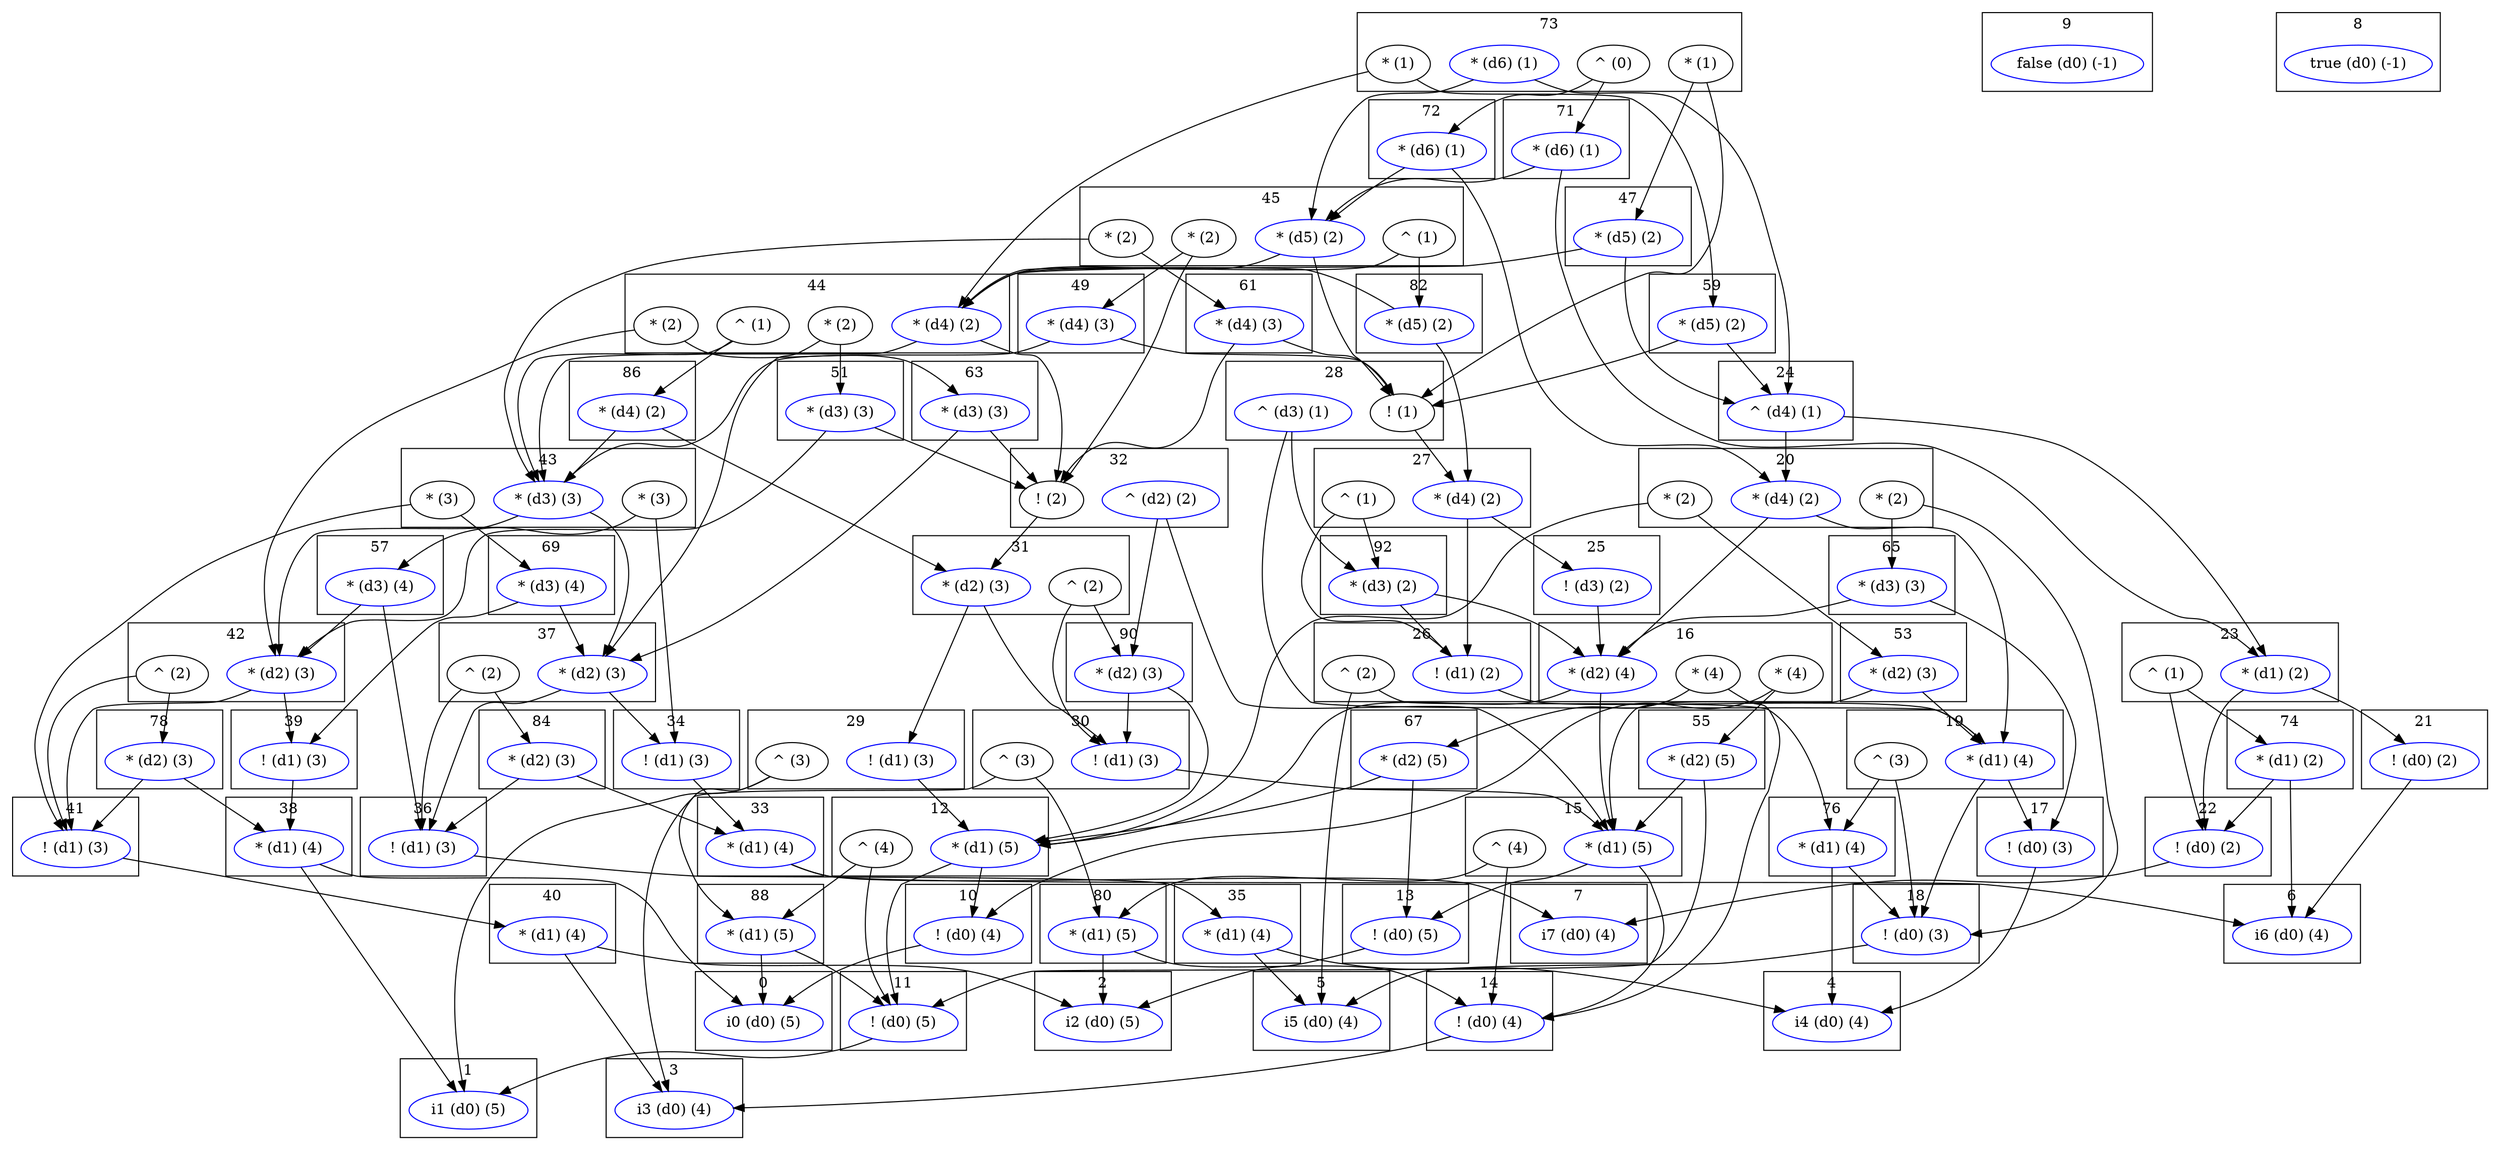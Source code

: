 digraph EGraph {
subgraph cluster_ec0 {
label="0";
"0_0" [color=blue,label="i0 (d0) (5)"];
}
subgraph cluster_ec19 {
label="19";
"19_0" [color=blue,label="* (d1) (4)"];
"19_1" [label="^ (3)"];
}
subgraph cluster_ec73 {
label="73";
"73_0" [color=blue,label="* (d6) (1)"];
"73_1" [label="* (1)"];
"73_2" [label="* (1)"];
"73_3" [label="^ (0)"];
}
subgraph cluster_ec38 {
label="38";
"38_0" [color=blue,label="* (d1) (4)"];
}
subgraph cluster_ec92 {
label="92";
"92_0" [color=blue,label="* (d3) (2)"];
}
subgraph cluster_ec57 {
label="57";
"57_0" [color=blue,label="* (d3) (4)"];
}
subgraph cluster_ec3 {
label="3";
"3_0" [color=blue,label="i3 (d0) (4)"];
}
subgraph cluster_ec76 {
label="76";
"76_0" [color=blue,label="* (d1) (4)"];
}
subgraph cluster_ec22 {
label="22";
"22_0" [color=blue,label="! (d0) (2)"];
}
subgraph cluster_ec41 {
label="41";
"41_0" [color=blue,label="! (d1) (3)"];
}
subgraph cluster_ec6 {
label="6";
"6_0" [color=blue,label="i6 (d0) (4)"];
}
subgraph cluster_ec25 {
label="25";
"25_0" [color=blue,label="! (d3) (2)"];
}
subgraph cluster_ec44 {
label="44";
"44_0" [color=blue,label="* (d4) (2)"];
"44_1" [label="* (2)"];
"44_2" [label="* (2)"];
"44_3" [label="^ (1)"];
}
subgraph cluster_ec63 {
label="63";
"63_0" [color=blue,label="* (d3) (3)"];
}
subgraph cluster_ec9 {
label="9";
"9_0" [color=blue,label="false (d0) (-1)"];
}
subgraph cluster_ec82 {
label="82";
"82_0" [color=blue,label="* (d5) (2)"];
}
subgraph cluster_ec28 {
label="28";
"28_0" [label="! (1)"];
"28_1" [color=blue,label="^ (d3) (1)"];
}
subgraph cluster_ec47 {
label="47";
"47_0" [color=blue,label="* (d5) (2)"];
}
subgraph cluster_ec12 {
label="12";
"12_0" [color=blue,label="* (d1) (5)"];
"12_1" [label="^ (4)"];
}
subgraph cluster_ec31 {
label="31";
"31_0" [color=blue,label="* (d2) (3)"];
"31_1" [label="^ (2)"];
}
subgraph cluster_ec69 {
label="69";
"69_0" [color=blue,label="* (d3) (4)"];
}
subgraph cluster_ec15 {
label="15";
"15_0" [color=blue,label="* (d1) (5)"];
"15_1" [label="^ (4)"];
}
subgraph cluster_ec88 {
label="88";
"88_0" [color=blue,label="* (d1) (5)"];
}
subgraph cluster_ec34 {
label="34";
"34_0" [color=blue,label="! (d1) (3)"];
}
subgraph cluster_ec53 {
label="53";
"53_0" [color=blue,label="* (d2) (3)"];
}
subgraph cluster_ec72 {
label="72";
"72_0" [color=blue,label="* (d6) (1)"];
}
subgraph cluster_ec18 {
label="18";
"18_0" [color=blue,label="! (d0) (3)"];
}
subgraph cluster_ec37 {
label="37";
"37_0" [color=blue,label="* (d2) (3)"];
"37_1" [label="^ (2)"];
}
subgraph cluster_ec2 {
label="2";
"2_0" [color=blue,label="i2 (d0) (5)"];
}
subgraph cluster_ec21 {
label="21";
"21_0" [color=blue,label="! (d0) (2)"];
}
subgraph cluster_ec40 {
label="40";
"40_0" [color=blue,label="* (d1) (4)"];
}
subgraph cluster_ec59 {
label="59";
"59_0" [color=blue,label="* (d5) (2)"];
}
subgraph cluster_ec5 {
label="5";
"5_0" [color=blue,label="i5 (d0) (4)"];
}
subgraph cluster_ec78 {
label="78";
"78_0" [color=blue,label="* (d2) (3)"];
}
subgraph cluster_ec24 {
label="24";
"24_0" [color=blue,label="^ (d4) (1)"];
}
subgraph cluster_ec43 {
label="43";
"43_0" [color=blue,label="* (d3) (3)"];
"43_1" [label="* (3)"];
"43_2" [label="* (3)"];
}
subgraph cluster_ec8 {
label="8";
"8_0" [color=blue,label="true (d0) (-1)"];
}
subgraph cluster_ec27 {
label="27";
"27_0" [color=blue,label="* (d4) (2)"];
"27_1" [label="^ (1)"];
}
subgraph cluster_ec65 {
label="65";
"65_0" [color=blue,label="* (d3) (3)"];
}
subgraph cluster_ec11 {
label="11";
"11_0" [color=blue,label="! (d0) (5)"];
}
subgraph cluster_ec84 {
label="84";
"84_0" [color=blue,label="* (d2) (3)"];
}
subgraph cluster_ec30 {
label="30";
"30_0" [color=blue,label="! (d1) (3)"];
"30_1" [label="^ (3)"];
}
subgraph cluster_ec49 {
label="49";
"49_0" [color=blue,label="* (d4) (3)"];
}
subgraph cluster_ec14 {
label="14";
"14_0" [color=blue,label="! (d0) (4)"];
}
subgraph cluster_ec33 {
label="33";
"33_0" [color=blue,label="* (d1) (4)"];
}
subgraph cluster_ec71 {
label="71";
"71_0" [color=blue,label="* (d6) (1)"];
}
subgraph cluster_ec17 {
label="17";
"17_0" [color=blue,label="! (d0) (3)"];
}
subgraph cluster_ec90 {
label="90";
"90_0" [color=blue,label="* (d2) (3)"];
}
subgraph cluster_ec36 {
label="36";
"36_0" [color=blue,label="! (d1) (3)"];
}
subgraph cluster_ec55 {
label="55";
"55_0" [color=blue,label="* (d2) (5)"];
}
subgraph cluster_ec1 {
label="1";
"1_0" [color=blue,label="i1 (d0) (5)"];
}
subgraph cluster_ec74 {
label="74";
"74_0" [color=blue,label="* (d1) (2)"];
}
subgraph cluster_ec20 {
label="20";
"20_0" [color=blue,label="* (d4) (2)"];
"20_1" [label="* (2)"];
"20_2" [label="* (2)"];
}
subgraph cluster_ec39 {
label="39";
"39_0" [color=blue,label="! (d1) (3)"];
}
subgraph cluster_ec4 {
label="4";
"4_0" [color=blue,label="i4 (d0) (4)"];
}
subgraph cluster_ec23 {
label="23";
"23_0" [color=blue,label="* (d1) (2)"];
"23_1" [label="^ (1)"];
}
subgraph cluster_ec42 {
label="42";
"42_0" [color=blue,label="* (d2) (3)"];
"42_1" [label="^ (2)"];
}
subgraph cluster_ec61 {
label="61";
"61_0" [color=blue,label="* (d4) (3)"];
}
subgraph cluster_ec7 {
label="7";
"7_0" [color=blue,label="i7 (d0) (4)"];
}
subgraph cluster_ec80 {
label="80";
"80_0" [color=blue,label="* (d1) (5)"];
}
subgraph cluster_ec26 {
label="26";
"26_0" [color=blue,label="! (d1) (2)"];
"26_1" [label="^ (2)"];
}
subgraph cluster_ec45 {
label="45";
"45_0" [color=blue,label="* (d5) (2)"];
"45_1" [label="* (2)"];
"45_2" [label="* (2)"];
"45_3" [label="^ (1)"];
}
subgraph cluster_ec10 {
label="10";
"10_0" [color=blue,label="! (d0) (4)"];
}
subgraph cluster_ec29 {
label="29";
"29_0" [color=blue,label="! (d1) (3)"];
"29_1" [label="^ (3)"];
}
subgraph cluster_ec67 {
label="67";
"67_0" [color=blue,label="* (d2) (5)"];
}
subgraph cluster_ec13 {
label="13";
"13_0" [color=blue,label="! (d0) (5)"];
}
subgraph cluster_ec86 {
label="86";
"86_0" [color=blue,label="* (d4) (2)"];
}
subgraph cluster_ec32 {
label="32";
"32_0" [label="! (2)"];
"32_1" [color=blue,label="^ (d2) (2)"];
}
subgraph cluster_ec51 {
label="51";
"51_0" [color=blue,label="* (d3) (3)"];
}
subgraph cluster_ec16 {
label="16";
"16_0" [color=blue,label="* (d2) (4)"];
"16_1" [label="* (4)"];
"16_2" [label="* (4)"];
}
subgraph cluster_ec35 {
label="35";
"35_0" [color=blue,label="* (d1) (4)"];
}
"19_0" -> "17_0" [lhead=cluster_ec17];
"19_0" -> "18_0" [lhead=cluster_ec18];
"19_1" -> "18_0" [lhead=cluster_ec18];
"19_1" -> "76_0" [lhead=cluster_ec76];
"73_0" -> "24_0" [lhead=cluster_ec24];
"73_0" -> "45_0" [lhead=cluster_ec45];
"73_1" -> "44_0" [lhead=cluster_ec44];
"73_1" -> "59_0" [lhead=cluster_ec59];
"73_2" -> "47_0" [lhead=cluster_ec47];
"73_2" -> "28_0" [lhead=cluster_ec28];
"73_3" -> "71_0" [lhead=cluster_ec71];
"73_3" -> "72_0" [lhead=cluster_ec72];
"38_0" -> "0_0" [lhead=cluster_ec0];
"38_0" -> "1_0" [lhead=cluster_ec1];
"92_0" -> "26_0" [lhead=cluster_ec26];
"92_0" -> "16_0" [lhead=cluster_ec16];
"57_0" -> "42_0" [lhead=cluster_ec42];
"57_0" -> "36_0" [lhead=cluster_ec36];
"76_0" -> "18_0" [lhead=cluster_ec18];
"76_0" -> "4_0" [lhead=cluster_ec4];
"22_0" -> "7_0" [lhead=cluster_ec7];
"41_0" -> "40_0" [lhead=cluster_ec40];
"25_0" -> "16_0" [lhead=cluster_ec16];
"44_0" -> "32_0" [lhead=cluster_ec32];
"44_0" -> "43_0" [lhead=cluster_ec43];
"44_1" -> "42_0" [lhead=cluster_ec42];
"44_1" -> "63_0" [lhead=cluster_ec63];
"44_2" -> "51_0" [lhead=cluster_ec51];
"44_2" -> "37_0" [lhead=cluster_ec37];
"44_3" -> "43_0" [lhead=cluster_ec43];
"44_3" -> "86_0" [lhead=cluster_ec86];
"63_0" -> "37_0" [lhead=cluster_ec37];
"63_0" -> "32_0" [lhead=cluster_ec32];
"82_0" -> "44_0" [lhead=cluster_ec44];
"82_0" -> "27_0" [lhead=cluster_ec27];
"28_0" -> "27_0" [lhead=cluster_ec27];
"28_1" -> "19_0" [lhead=cluster_ec19];
"28_1" -> "92_0" [lhead=cluster_ec92];
"47_0" -> "24_0" [lhead=cluster_ec24];
"47_0" -> "44_0" [lhead=cluster_ec44];
"12_0" -> "10_0" [lhead=cluster_ec10];
"12_0" -> "11_0" [lhead=cluster_ec11];
"12_1" -> "11_0" [lhead=cluster_ec11];
"12_1" -> "88_0" [lhead=cluster_ec88];
"31_0" -> "29_0" [lhead=cluster_ec29];
"31_0" -> "30_0" [lhead=cluster_ec30];
"31_1" -> "30_0" [lhead=cluster_ec30];
"31_1" -> "90_0" [lhead=cluster_ec90];
"69_0" -> "39_0" [lhead=cluster_ec39];
"69_0" -> "37_0" [lhead=cluster_ec37];
"15_0" -> "13_0" [lhead=cluster_ec13];
"15_0" -> "14_0" [lhead=cluster_ec14];
"15_1" -> "14_0" [lhead=cluster_ec14];
"15_1" -> "80_0" [lhead=cluster_ec80];
"88_0" -> "11_0" [lhead=cluster_ec11];
"88_0" -> "0_0" [lhead=cluster_ec0];
"34_0" -> "33_0" [lhead=cluster_ec33];
"53_0" -> "19_0" [lhead=cluster_ec19];
"53_0" -> "15_0" [lhead=cluster_ec15];
"72_0" -> "45_0" [lhead=cluster_ec45];
"72_0" -> "20_0" [lhead=cluster_ec20];
"18_0" -> "5_0" [lhead=cluster_ec5];
"37_0" -> "34_0" [lhead=cluster_ec34];
"37_0" -> "36_0" [lhead=cluster_ec36];
"37_1" -> "36_0" [lhead=cluster_ec36];
"37_1" -> "84_0" [lhead=cluster_ec84];
"21_0" -> "6_0" [lhead=cluster_ec6];
"40_0" -> "2_0" [lhead=cluster_ec2];
"40_0" -> "3_0" [lhead=cluster_ec3];
"59_0" -> "28_0" [lhead=cluster_ec28];
"59_0" -> "24_0" [lhead=cluster_ec24];
"78_0" -> "41_0" [lhead=cluster_ec41];
"78_0" -> "38_0" [lhead=cluster_ec38];
"24_0" -> "20_0" [lhead=cluster_ec20];
"24_0" -> "23_0" [lhead=cluster_ec23];
"43_0" -> "37_0" [lhead=cluster_ec37];
"43_0" -> "42_0" [lhead=cluster_ec42];
"43_1" -> "41_0" [lhead=cluster_ec41];
"43_1" -> "69_0" [lhead=cluster_ec69];
"43_2" -> "57_0" [lhead=cluster_ec57];
"43_2" -> "34_0" [lhead=cluster_ec34];
"27_0" -> "25_0" [lhead=cluster_ec25];
"27_0" -> "26_0" [lhead=cluster_ec26];
"27_1" -> "26_0" [lhead=cluster_ec26];
"27_1" -> "92_0" [lhead=cluster_ec92];
"65_0" -> "17_0" [lhead=cluster_ec17];
"65_0" -> "16_0" [lhead=cluster_ec16];
"11_0" -> "1_0" [lhead=cluster_ec1];
"84_0" -> "36_0" [lhead=cluster_ec36];
"84_0" -> "33_0" [lhead=cluster_ec33];
"30_0" -> "15_0" [lhead=cluster_ec15];
"30_1" -> "3_0" [lhead=cluster_ec3];
"30_1" -> "80_0" [lhead=cluster_ec80];
"49_0" -> "28_0" [lhead=cluster_ec28];
"49_0" -> "43_0" [lhead=cluster_ec43];
"14_0" -> "3_0" [lhead=cluster_ec3];
"33_0" -> "6_0" [lhead=cluster_ec6];
"33_0" -> "7_0" [lhead=cluster_ec7];
"71_0" -> "45_0" [lhead=cluster_ec45];
"71_0" -> "23_0" [lhead=cluster_ec23];
"17_0" -> "4_0" [lhead=cluster_ec4];
"90_0" -> "30_0" [lhead=cluster_ec30];
"90_0" -> "12_0" [lhead=cluster_ec12];
"36_0" -> "35_0" [lhead=cluster_ec35];
"55_0" -> "15_0" [lhead=cluster_ec15];
"55_0" -> "11_0" [lhead=cluster_ec11];
"74_0" -> "22_0" [lhead=cluster_ec22];
"74_0" -> "6_0" [lhead=cluster_ec6];
"20_0" -> "16_0" [lhead=cluster_ec16];
"20_0" -> "19_0" [lhead=cluster_ec19];
"20_1" -> "18_0" [lhead=cluster_ec18];
"20_1" -> "65_0" [lhead=cluster_ec65];
"20_2" -> "53_0" [lhead=cluster_ec53];
"20_2" -> "12_0" [lhead=cluster_ec12];
"39_0" -> "38_0" [lhead=cluster_ec38];
"23_0" -> "21_0" [lhead=cluster_ec21];
"23_0" -> "22_0" [lhead=cluster_ec22];
"23_1" -> "22_0" [lhead=cluster_ec22];
"23_1" -> "74_0" [lhead=cluster_ec74];
"42_0" -> "39_0" [lhead=cluster_ec39];
"42_0" -> "41_0" [lhead=cluster_ec41];
"42_1" -> "41_0" [lhead=cluster_ec41];
"42_1" -> "78_0" [lhead=cluster_ec78];
"61_0" -> "32_0" [lhead=cluster_ec32];
"61_0" -> "28_0" [lhead=cluster_ec28];
"80_0" -> "14_0" [lhead=cluster_ec14];
"80_0" -> "2_0" [lhead=cluster_ec2];
"26_0" -> "19_0" [lhead=cluster_ec19];
"26_1" -> "5_0" [lhead=cluster_ec5];
"26_1" -> "76_0" [lhead=cluster_ec76];
"45_0" -> "28_0" [lhead=cluster_ec28];
"45_0" -> "44_0" [lhead=cluster_ec44];
"45_1" -> "43_0" [lhead=cluster_ec43];
"45_1" -> "61_0" [lhead=cluster_ec61];
"45_2" -> "49_0" [lhead=cluster_ec49];
"45_2" -> "32_0" [lhead=cluster_ec32];
"45_3" -> "44_0" [lhead=cluster_ec44];
"45_3" -> "82_0" [lhead=cluster_ec82];
"10_0" -> "0_0" [lhead=cluster_ec0];
"29_0" -> "12_0" [lhead=cluster_ec12];
"29_1" -> "1_0" [lhead=cluster_ec1];
"29_1" -> "88_0" [lhead=cluster_ec88];
"67_0" -> "13_0" [lhead=cluster_ec13];
"67_0" -> "12_0" [lhead=cluster_ec12];
"13_0" -> "2_0" [lhead=cluster_ec2];
"86_0" -> "43_0" [lhead=cluster_ec43];
"86_0" -> "31_0" [lhead=cluster_ec31];
"32_0" -> "31_0" [lhead=cluster_ec31];
"32_1" -> "15_0" [lhead=cluster_ec15];
"32_1" -> "90_0" [lhead=cluster_ec90];
"51_0" -> "32_0" [lhead=cluster_ec32];
"51_0" -> "42_0" [lhead=cluster_ec42];
"16_0" -> "12_0" [lhead=cluster_ec12];
"16_0" -> "15_0" [lhead=cluster_ec15];
"16_1" -> "14_0" [lhead=cluster_ec14];
"16_1" -> "67_0" [lhead=cluster_ec67];
"16_2" -> "55_0" [lhead=cluster_ec55];
"16_2" -> "10_0" [lhead=cluster_ec10];
"35_0" -> "4_0" [lhead=cluster_ec4];
"35_0" -> "5_0" [lhead=cluster_ec5];
}
